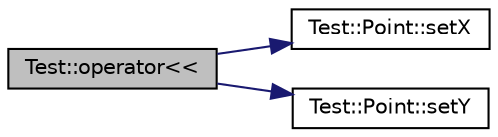 digraph "Test::operator&lt;&lt;"
{
  edge [fontname="Helvetica",fontsize="10",labelfontname="Helvetica",labelfontsize="10"];
  node [fontname="Helvetica",fontsize="10",shape=record];
  rankdir="LR";
  Node1 [label="Test::operator\<\<",height=0.2,width=0.4,color="black", fillcolor="grey75", style="filled" fontcolor="black"];
  Node1 -> Node2 [color="midnightblue",fontsize="10",style="solid",fontname="Helvetica"];
  Node2 [label="Test::Point::setX",height=0.2,width=0.4,color="black", fillcolor="white", style="filled",URL="$class_test_1_1_point.html#a269df23943b4b32772c8c5a6832c4ec0"];
  Node1 -> Node3 [color="midnightblue",fontsize="10",style="solid",fontname="Helvetica"];
  Node3 [label="Test::Point::setY",height=0.2,width=0.4,color="black", fillcolor="white", style="filled",URL="$class_test_1_1_point.html#a28e7c86240aeffdec9ab8eb8fa6d1e4b"];
}
